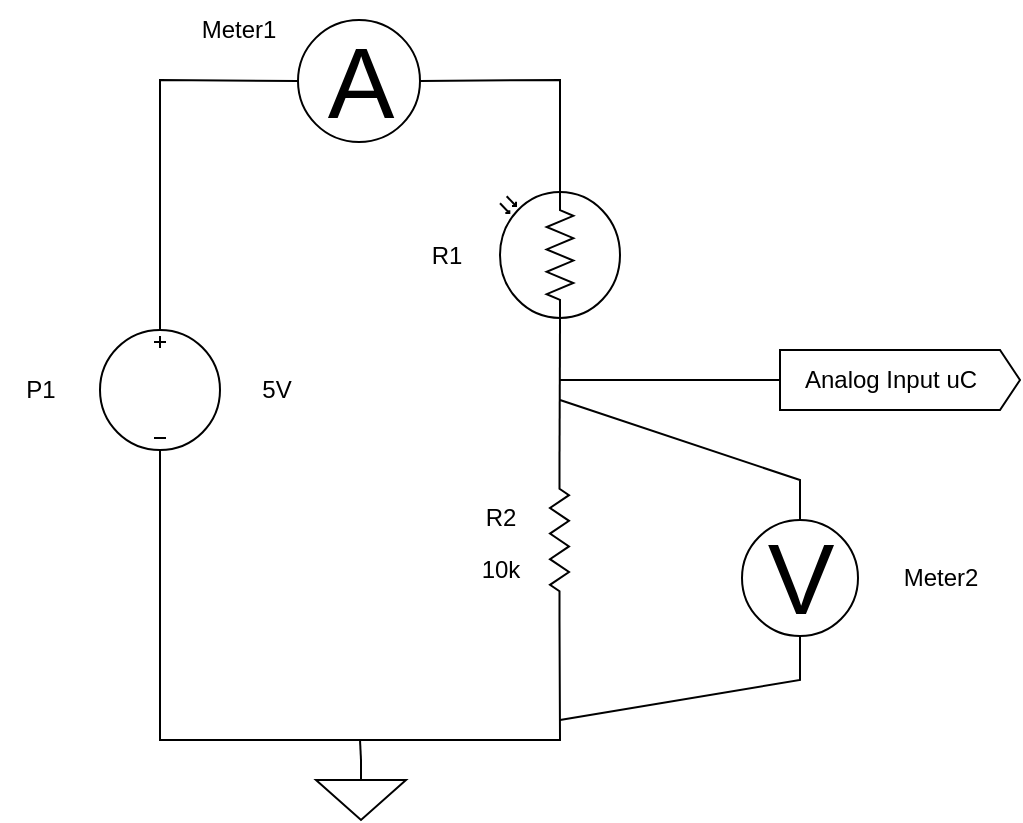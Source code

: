 <mxfile version="20.8.16" type="device"><diagram name="Página-1" id="3-eEOpJhiq3-GOGiaumN"><mxGraphModel dx="880" dy="532" grid="1" gridSize="10" guides="1" tooltips="1" connect="1" arrows="1" fold="1" page="1" pageScale="1" pageWidth="827" pageHeight="1169" math="0" shadow="0"><root><mxCell id="0"/><mxCell id="1" parent="0"/><mxCell id="NP1wsTV7qMddUzpKpG0j-4" value="" style="pointerEvents=1;verticalLabelPosition=bottom;shadow=0;dashed=0;align=center;html=1;verticalAlign=top;shape=mxgraph.electrical.signal_sources.source;aspect=fixed;points=[[0.5,0,0],[1,0.5,0],[0.5,1,0],[0,0.5,0]];elSignalType=dc3;" parent="1" vertex="1"><mxGeometry x="50" y="325" width="60" height="60" as="geometry"/></mxCell><mxCell id="NP1wsTV7qMddUzpKpG0j-11" value="" style="pointerEvents=1;verticalLabelPosition=bottom;shadow=0;dashed=0;align=center;html=1;verticalAlign=top;shape=mxgraph.electrical.signal_sources.signal_ground;" parent="1" vertex="1"><mxGeometry x="158" y="540" width="45" height="30" as="geometry"/></mxCell><mxCell id="NP1wsTV7qMddUzpKpG0j-37" value="R2" style="text;html=1;align=center;verticalAlign=middle;resizable=0;points=[];autosize=1;strokeColor=none;fillColor=none;" parent="1" vertex="1"><mxGeometry x="230" y="404" width="40" height="30" as="geometry"/></mxCell><mxCell id="NP1wsTV7qMddUzpKpG0j-42" value="10k" style="text;html=1;align=center;verticalAlign=middle;resizable=0;points=[];autosize=1;strokeColor=none;fillColor=none;" parent="1" vertex="1"><mxGeometry x="230" y="430" width="40" height="30" as="geometry"/></mxCell><mxCell id="NP1wsTV7qMddUzpKpG0j-46" value="Meter2" style="text;html=1;align=center;verticalAlign=middle;resizable=0;points=[];autosize=1;strokeColor=none;fillColor=none;" parent="1" vertex="1"><mxGeometry x="440" y="434" width="60" height="30" as="geometry"/></mxCell><mxCell id="NP1wsTV7qMddUzpKpG0j-48" value="P1" style="text;html=1;align=center;verticalAlign=middle;resizable=0;points=[];autosize=1;strokeColor=none;fillColor=none;" parent="1" vertex="1"><mxGeometry y="340" width="40" height="30" as="geometry"/></mxCell><mxCell id="NP1wsTV7qMddUzpKpG0j-50" value="A" style="verticalLabelPosition=middle;shadow=0;dashed=0;align=center;html=1;verticalAlign=middle;strokeWidth=1;shape=ellipse;aspect=fixed;fontSize=50;strokeColor=#000000;direction=south;" parent="1" vertex="1"><mxGeometry x="149" y="170" width="61" height="61" as="geometry"/></mxCell><mxCell id="NP1wsTV7qMddUzpKpG0j-53" value="V" style="verticalLabelPosition=middle;shadow=0;dashed=0;align=center;html=1;verticalAlign=middle;strokeWidth=1;shape=ellipse;aspect=fixed;fontSize=50;strokeColor=#000000;" parent="1" vertex="1"><mxGeometry x="371" y="420" width="58" height="58" as="geometry"/></mxCell><mxCell id="NP1wsTV7qMddUzpKpG0j-58" value="" style="endArrow=none;html=1;rounded=0;exitX=0.5;exitY=1;exitDx=0;exitDy=0;exitPerimeter=0;entryX=1;entryY=0.5;entryDx=0;entryDy=0;entryPerimeter=0;" parent="1" source="NP1wsTV7qMddUzpKpG0j-4" target="NP1wsTV7qMddUzpKpG0j-75" edge="1"><mxGeometry width="50" height="50" relative="1" as="geometry"><mxPoint x="100" y="560" as="sourcePoint"/><mxPoint x="170" y="470" as="targetPoint"/><Array as="points"><mxPoint x="80" y="530"/><mxPoint x="280" y="530"/></Array></mxGeometry></mxCell><mxCell id="NP1wsTV7qMddUzpKpG0j-68" value="Meter1" style="text;html=1;align=center;verticalAlign=middle;resizable=0;points=[];autosize=1;strokeColor=none;fillColor=none;" parent="1" vertex="1"><mxGeometry x="89" y="160" width="60" height="30" as="geometry"/></mxCell><mxCell id="NP1wsTV7qMddUzpKpG0j-70" value="5V" style="text;html=1;align=center;verticalAlign=middle;resizable=0;points=[];autosize=1;strokeColor=none;fillColor=none;" parent="1" vertex="1"><mxGeometry x="118" y="340" width="40" height="30" as="geometry"/></mxCell><mxCell id="NP1wsTV7qMddUzpKpG0j-75" value="" style="pointerEvents=1;verticalLabelPosition=bottom;shadow=0;dashed=0;align=center;html=1;verticalAlign=top;shape=mxgraph.electrical.resistors.resistor_2;strokeColor=#000000;direction=south;" parent="1" vertex="1"><mxGeometry x="275" y="390" width="9.5" height="80" as="geometry"/></mxCell><mxCell id="NP1wsTV7qMddUzpKpG0j-84" value="" style="endArrow=none;html=1;rounded=0;entryX=0;entryY=0.5;entryDx=0;entryDy=0;exitX=0;exitY=0.5;exitDx=0;exitDy=0;exitPerimeter=0;entryPerimeter=0;" parent="1" source="NP1wsTV7qMddUzpKpG0j-75" target="nPz3QnCoZi9lvHUSven4-1" edge="1"><mxGeometry width="50" height="50" relative="1" as="geometry"><mxPoint x="180" y="340" as="sourcePoint"/><mxPoint x="280" y="325" as="targetPoint"/></mxGeometry></mxCell><mxCell id="NP1wsTV7qMddUzpKpG0j-89" value="" style="endArrow=none;html=1;rounded=0;entryX=0.5;entryY=0;entryDx=0;entryDy=0;" parent="1" target="NP1wsTV7qMddUzpKpG0j-53" edge="1"><mxGeometry width="50" height="50" relative="1" as="geometry"><mxPoint x="280" y="360" as="sourcePoint"/><mxPoint x="701" y="420" as="targetPoint"/><Array as="points"><mxPoint x="400" y="400"/></Array></mxGeometry></mxCell><mxCell id="NP1wsTV7qMddUzpKpG0j-91" value="" style="endArrow=none;html=1;rounded=0;entryX=0.5;entryY=1;entryDx=0;entryDy=0;" parent="1" target="NP1wsTV7qMddUzpKpG0j-53" edge="1"><mxGeometry width="50" height="50" relative="1" as="geometry"><mxPoint x="280" y="520" as="sourcePoint"/><mxPoint x="490" y="480" as="targetPoint"/><Array as="points"><mxPoint x="400" y="500"/></Array></mxGeometry></mxCell><mxCell id="NP1wsTV7qMddUzpKpG0j-92" value="R1" style="text;html=1;align=center;verticalAlign=middle;resizable=0;points=[];autosize=1;strokeColor=none;fillColor=none;" parent="1" vertex="1"><mxGeometry x="203" y="272.5" width="40" height="30" as="geometry"/></mxCell><mxCell id="NP1wsTV7qMddUzpKpG0j-101" value="" style="endArrow=none;html=1;rounded=0;exitX=0.5;exitY=0;exitDx=0;exitDy=0;exitPerimeter=0;entryX=0.5;entryY=1;entryDx=0;entryDy=0;" parent="1" source="NP1wsTV7qMddUzpKpG0j-4" target="NP1wsTV7qMddUzpKpG0j-50" edge="1"><mxGeometry width="50" height="50" relative="1" as="geometry"><mxPoint x="70" y="240" as="sourcePoint"/><mxPoint x="120" y="190" as="targetPoint"/><Array as="points"><mxPoint x="80" y="200"/></Array></mxGeometry></mxCell><mxCell id="NP1wsTV7qMddUzpKpG0j-102" value="" style="endArrow=none;html=1;rounded=0;exitX=0.5;exitY=0;exitDx=0;exitDy=0;entryX=1;entryY=0.5;entryDx=0;entryDy=0;entryPerimeter=0;" parent="1" source="NP1wsTV7qMddUzpKpG0j-50" target="nPz3QnCoZi9lvHUSven4-1" edge="1"><mxGeometry width="50" height="50" relative="1" as="geometry"><mxPoint x="310" y="230" as="sourcePoint"/><mxPoint x="280" y="250" as="targetPoint"/><Array as="points"><mxPoint x="280" y="200"/></Array></mxGeometry></mxCell><mxCell id="NP1wsTV7qMddUzpKpG0j-103" value="" style="endArrow=none;html=1;rounded=0;exitX=0.5;exitY=0;exitDx=0;exitDy=0;exitPerimeter=0;" parent="1" source="NP1wsTV7qMddUzpKpG0j-11" edge="1"><mxGeometry width="50" height="50" relative="1" as="geometry"><mxPoint x="330" y="480" as="sourcePoint"/><mxPoint x="180" y="530" as="targetPoint"/></mxGeometry></mxCell><mxCell id="NP1wsTV7qMddUzpKpG0j-106" value="" style="group" parent="1" vertex="1" connectable="0"><mxGeometry x="390" y="335" width="120" height="30" as="geometry"/></mxCell><mxCell id="NP1wsTV7qMddUzpKpG0j-104" value="" style="shape=mxgraph.arrows2.arrow;verticalLabelPosition=bottom;shadow=0;dashed=0;align=center;html=1;verticalAlign=top;strokeWidth=1;dy=0;dx=10;notch=0;strokeColor=#000000;" parent="NP1wsTV7qMddUzpKpG0j-106" vertex="1"><mxGeometry width="120" height="30" as="geometry"/></mxCell><mxCell id="NP1wsTV7qMddUzpKpG0j-105" value="Analog Input uC" style="text;html=1;align=center;verticalAlign=middle;resizable=0;points=[];autosize=1;strokeColor=none;fillColor=none;" parent="NP1wsTV7qMddUzpKpG0j-106" vertex="1"><mxGeometry width="110" height="30" as="geometry"/></mxCell><mxCell id="NP1wsTV7qMddUzpKpG0j-107" value="" style="endArrow=none;html=1;rounded=0;entryX=0;entryY=0.5;entryDx=0;entryDy=0;entryPerimeter=0;" parent="1" target="NP1wsTV7qMddUzpKpG0j-104" edge="1"><mxGeometry width="50" height="50" relative="1" as="geometry"><mxPoint x="280" y="350" as="sourcePoint"/><mxPoint x="370" y="360" as="targetPoint"/></mxGeometry></mxCell><mxCell id="nPz3QnCoZi9lvHUSven4-1" value="" style="verticalLabelPosition=bottom;shadow=0;dashed=0;align=center;html=1;verticalAlign=top;shape=mxgraph.electrical.opto_electronics.photo_resistor_3;strokeColor=#000000;direction=north;" vertex="1" parent="1"><mxGeometry x="250" y="252.5" width="60" height="70" as="geometry"/></mxCell></root></mxGraphModel></diagram></mxfile>